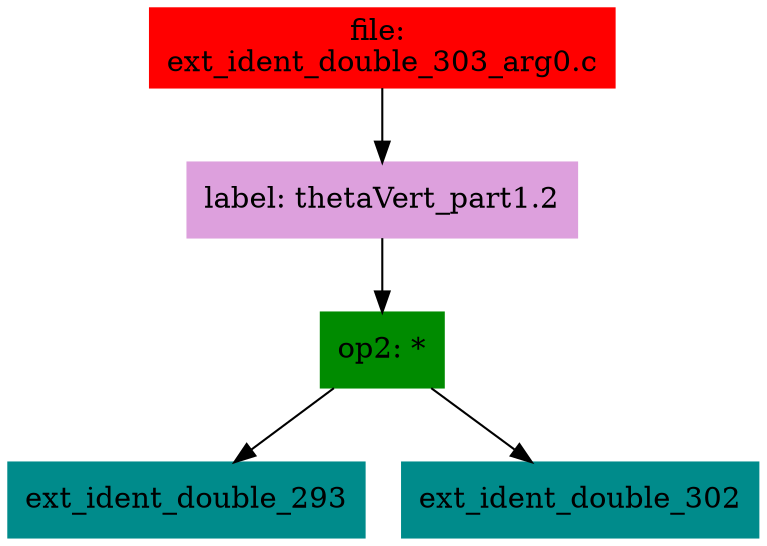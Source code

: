digraph G {
node [shape=box]

0 [label="file: 
ext_ident_double_303_arg0.c",color=red, style=filled]
1 [label="label: thetaVert_part1.2",color=plum, style=filled]
0 -> 1
2 [label="op2: *",color=green4, style=filled]
1 -> 2
3 [label="ext_ident_double_293",color=cyan4, style=filled]
2 -> 3
37 [label="ext_ident_double_302",color=cyan4, style=filled]
2 -> 37


}


